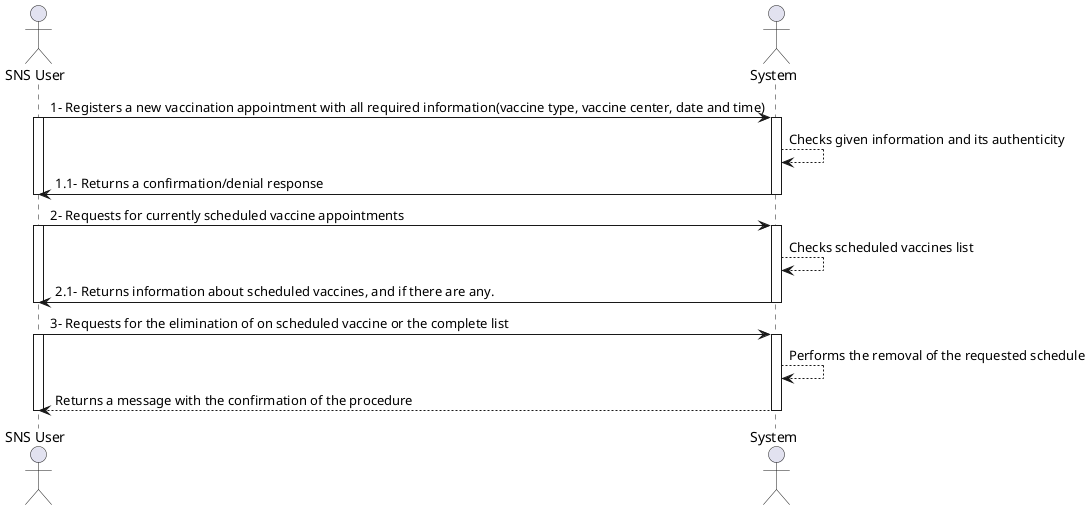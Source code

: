 @startuml
actor "SNS User" as SU
actor "System" as C



SU -> C: 1- Registers a new vaccination appointment with all required information(vaccine type, vaccine center, date and time)
activate SU
activate C
C --> C: Checks given information and its authenticity
C-> SU:  1.1- Returns a confirmation/denial response
deactivate SU
deactivate C
SU -> C: 2- Requests for currently scheduled vaccine appointments
activate SU
activate C
C--> C : Checks scheduled vaccines list
C-> SU : 2.1- Returns information about scheduled vaccines, and if there are any.
deactivate SU
deactivate C
SU-> C: 3- Requests for the elimination of on scheduled vaccine or the complete list
activate SU
activate C
C-->C: Performs the removal of the requested schedule
C-->SU: Returns a message with the confirmation of the procedure
deactivate SU
deactivate C




@enduml